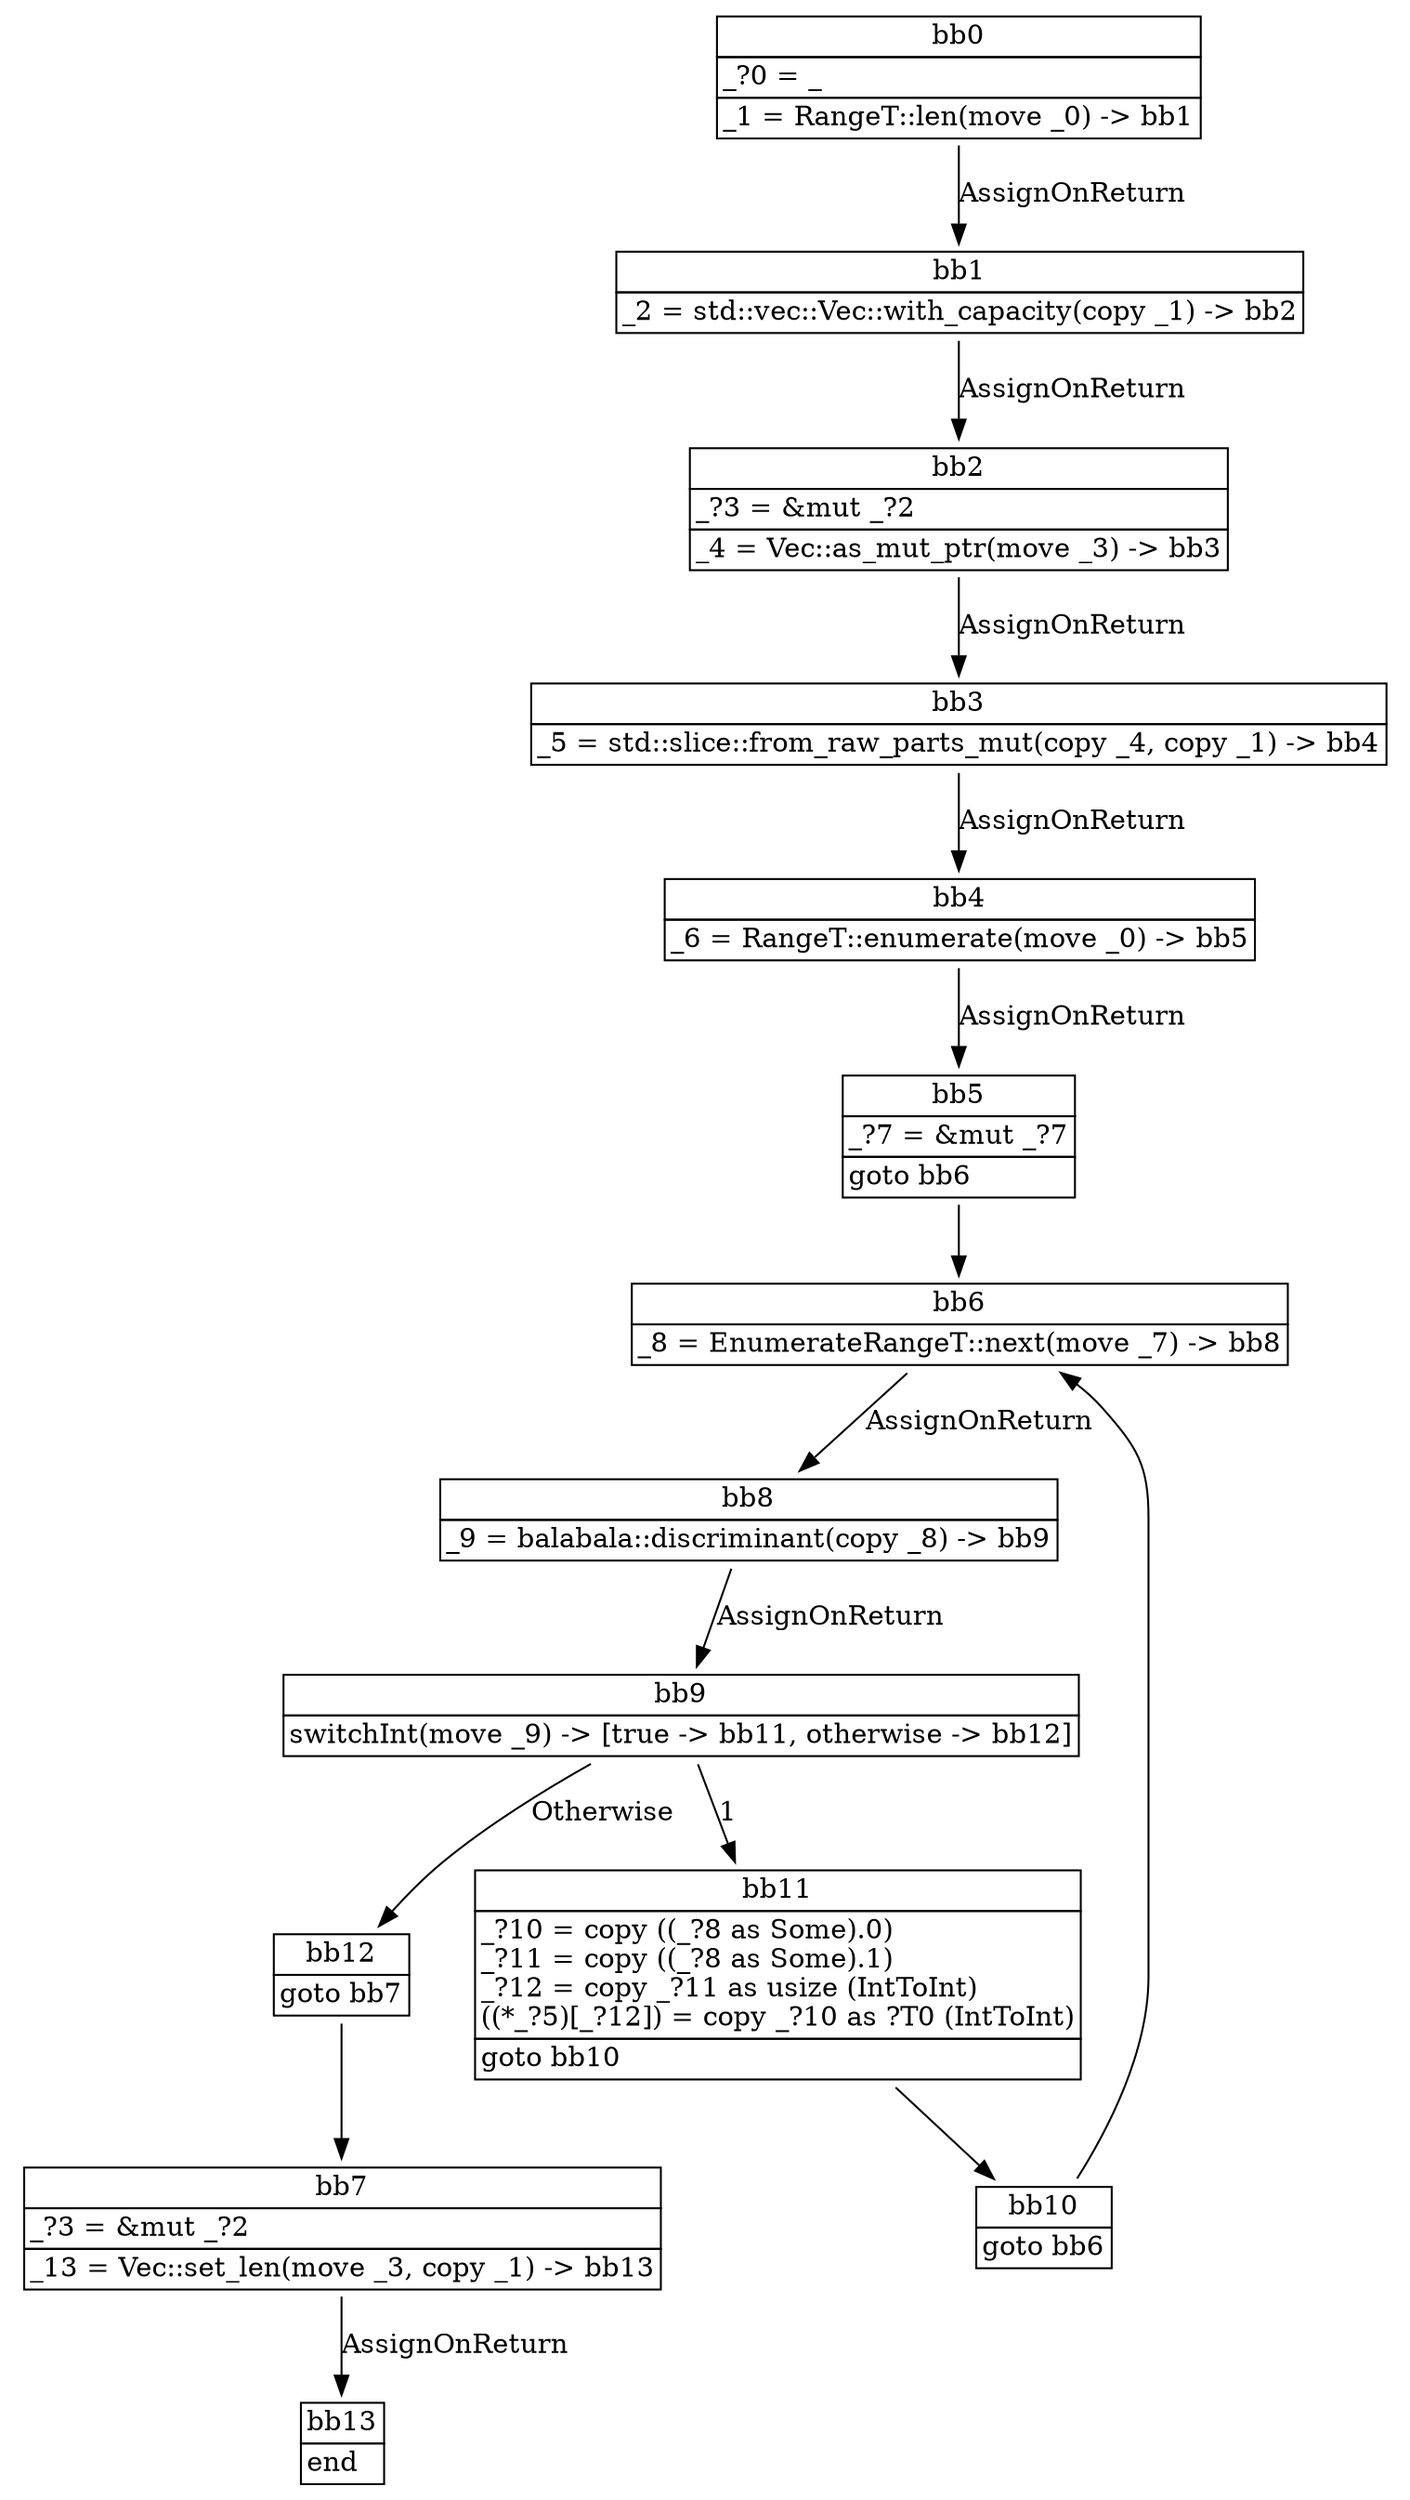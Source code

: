 digraph name {
    bb0 [shape="none", label=<<table border="0" cellborder="1" cellspacing="0"><tr><td  align="center" colspan="1">bb0</td></tr><tr><td align="left" balign="left">_?0 = _<br/></td></tr><tr><td align="left">_1 = RangeT::len(move _0) -&gt; bb1</td></tr></table>>];
    bb1 [shape="none", label=<<table border="0" cellborder="1" cellspacing="0"><tr><td  align="center" colspan="1">bb1</td></tr><tr><td align="left">_2 = std::vec::Vec::with_capacity(copy _1) -&gt; bb2</td></tr></table>>];
    bb2 [shape="none", label=<<table border="0" cellborder="1" cellspacing="0"><tr><td  align="center" colspan="1">bb2</td></tr><tr><td align="left" balign="left">_?3 = &amp;mut _?2<br/></td></tr><tr><td align="left">_4 = Vec::as_mut_ptr(move _3) -&gt; bb3</td></tr></table>>];
    bb3 [shape="none", label=<<table border="0" cellborder="1" cellspacing="0"><tr><td  align="center" colspan="1">bb3</td></tr><tr><td align="left">_5 = std::slice::from_raw_parts_mut(copy _4, copy _1) -&gt; bb4</td></tr></table>>];
    bb4 [shape="none", label=<<table border="0" cellborder="1" cellspacing="0"><tr><td  align="center" colspan="1">bb4</td></tr><tr><td align="left">_6 = RangeT::enumerate(move _0) -&gt; bb5</td></tr></table>>];
    bb5 [shape="none", label=<<table border="0" cellborder="1" cellspacing="0"><tr><td  align="center" colspan="1">bb5</td></tr><tr><td align="left" balign="left">_?7 = &amp;mut _?7<br/></td></tr><tr><td align="left">goto bb6</td></tr></table>>];
    bb6 [shape="none", label=<<table border="0" cellborder="1" cellspacing="0"><tr><td  align="center" colspan="1">bb6</td></tr><tr><td align="left">_8 = EnumerateRangeT::next(move _7) -&gt; bb8</td></tr></table>>];
    bb7 [shape="none", label=<<table border="0" cellborder="1" cellspacing="0"><tr><td  align="center" colspan="1">bb7</td></tr><tr><td align="left" balign="left">_?3 = &amp;mut _?2<br/></td></tr><tr><td align="left">_13 = Vec::set_len(move _3, copy _1) -&gt; bb13</td></tr></table>>];
    bb8 [shape="none", label=<<table border="0" cellborder="1" cellspacing="0"><tr><td  align="center" colspan="1">bb8</td></tr><tr><td align="left">_9 = balabala::discriminant(copy _8) -&gt; bb9</td></tr></table>>];
    bb9 [shape="none", label=<<table border="0" cellborder="1" cellspacing="0"><tr><td  align="center" colspan="1">bb9</td></tr><tr><td align="left">switchInt(move _9) -&gt; [true -&gt; bb11, otherwise -&gt; bb12]</td></tr></table>>];
    bb10 [shape="none", label=<<table border="0" cellborder="1" cellspacing="0"><tr><td  align="center" colspan="1">bb10</td></tr><tr><td align="left">goto bb6</td></tr></table>>];
    bb11 [shape="none", label=<<table border="0" cellborder="1" cellspacing="0"><tr><td  align="center" colspan="1">bb11</td></tr><tr><td align="left" balign="left">_?10 = copy ((_?8 as Some).0)<br/>_?11 = copy ((_?8 as Some).1)<br/>_?12 = copy _?11 as usize (IntToInt)<br/>((*_?5)[_?12]) = copy _?10 as ?T0 (IntToInt)<br/></td></tr><tr><td align="left">goto bb10</td></tr></table>>];
    bb12 [shape="none", label=<<table border="0" cellborder="1" cellspacing="0"><tr><td  align="center" colspan="1">bb12</td></tr><tr><td align="left">goto bb7</td></tr></table>>];
    bb13 [shape="none", label=<<table border="0" cellborder="1" cellspacing="0"><tr><td  align="center" colspan="1">bb13</td></tr><tr><td align="left">end</td></tr></table>>];
    bb0 -> bb1 [label="AssignOnReturn"];
    bb1 -> bb2 [label="AssignOnReturn"];
    bb2 -> bb3 [label="AssignOnReturn"];
    bb3 -> bb4 [label="AssignOnReturn"];
    bb4 -> bb5 [label="AssignOnReturn"];
    bb5 -> bb6 [label=""];
    bb6 -> bb8 [label="AssignOnReturn"];
    bb7 -> bb13 [label="AssignOnReturn"];
    bb8 -> bb9 [label="AssignOnReturn"];
    bb9 -> bb11 [label="1"];
    bb9 -> bb12 [label="Otherwise"];
    bb10 -> bb6 [label=""];
    bb11 -> bb10 [label=""];
    bb12 -> bb7 [label=""];
}
